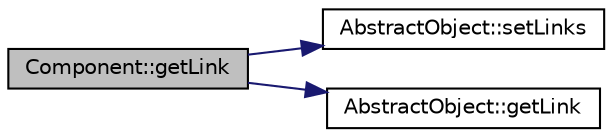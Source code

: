 digraph "Component::getLink"
{
  edge [fontname="Helvetica",fontsize="10",labelfontname="Helvetica",labelfontsize="10"];
  node [fontname="Helvetica",fontsize="10",shape=record];
  rankdir="LR";
  Node1 [label="Component::getLink",height=0.2,width=0.4,color="black", fillcolor="grey75", style="filled" fontcolor="black"];
  Node1 -> Node2 [color="midnightblue",fontsize="10",style="solid",fontname="Helvetica"];
  Node2 [label="AbstractObject::setLinks",height=0.2,width=0.4,color="black", fillcolor="white", style="filled",URL="$classAbstractObject.html#ab10fcc764ffe95d859beedaaf6b54a7e"];
  Node1 -> Node3 [color="midnightblue",fontsize="10",style="solid",fontname="Helvetica"];
  Node3 [label="AbstractObject::getLink",height=0.2,width=0.4,color="black", fillcolor="white", style="filled",URL="$classAbstractObject.html#a1ed07929ab8bef9fd5f33f71890388cf"];
}
